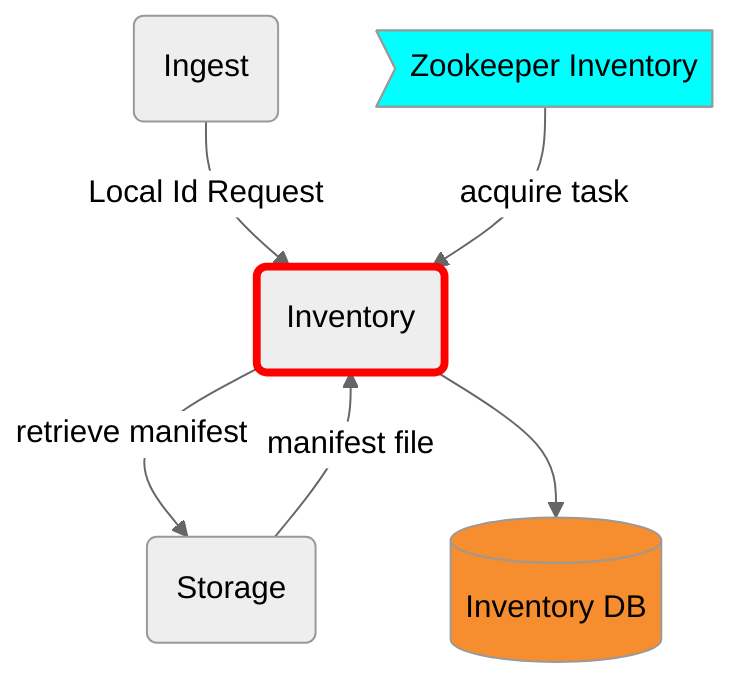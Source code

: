 %%{init: {'theme': 'neutral'}}%%
graph TD
  ING(Ingest)
  ST(Storage)
  ZOOINV>Zookeeper Inventory]
  INV(Inventory)
  RDS[(Inventory DB)]

  ING --> |Local Id Request| INV
  ZOOINV --> |acquire task| INV
  INV --> |retrieve manifest| ST
  ST --> |manifest file| INV
  INV --> RDS

  style RDS fill:#F68D2F
  style ZOOINV fill:cyan
  style INV stroke:red,stroke-width:4px